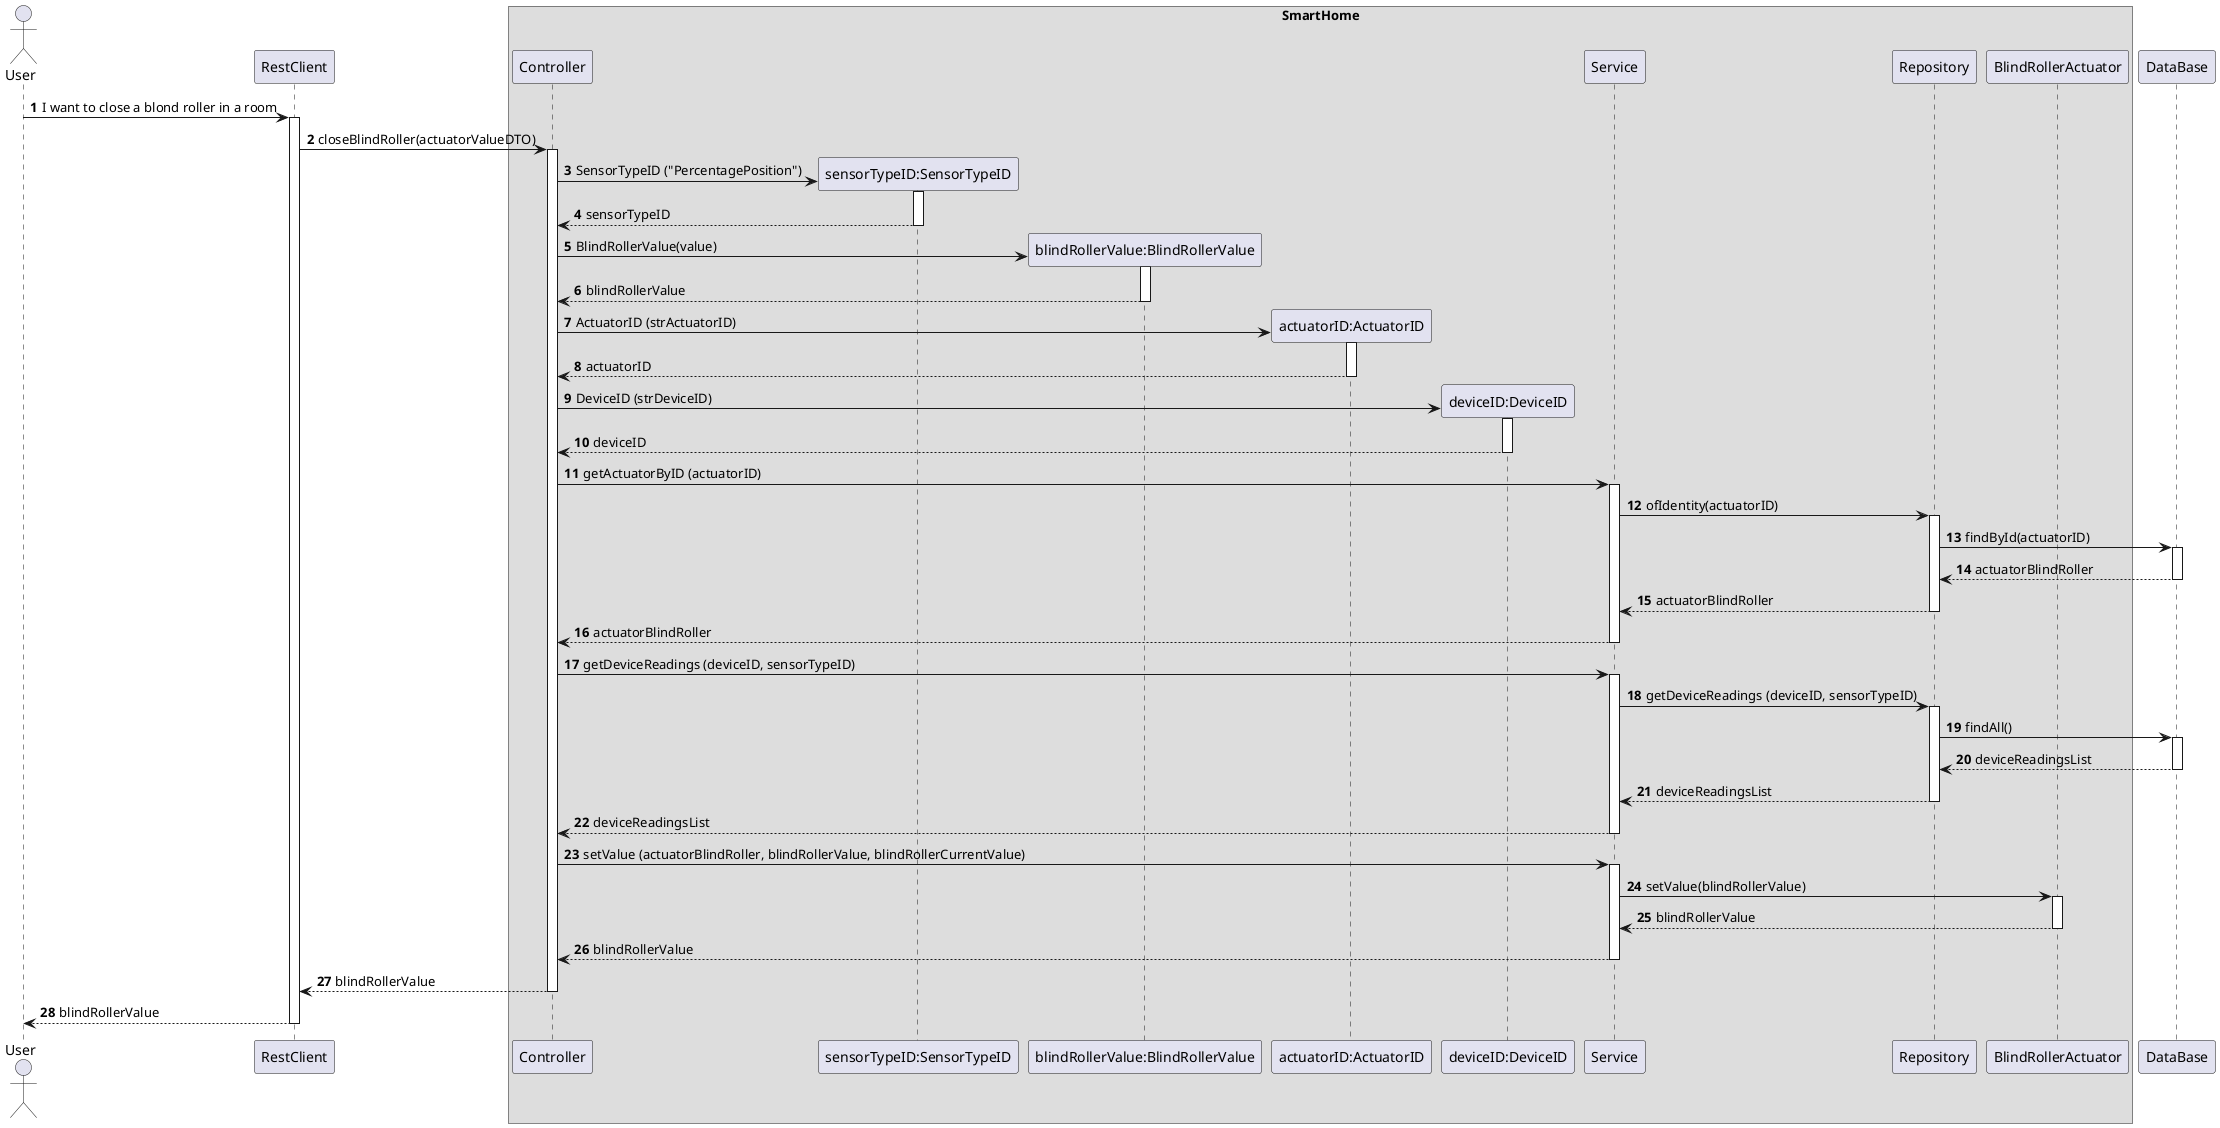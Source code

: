 @startuml
'https://plantuml.com/sequence-diagram
!pragma layout smetana
autonumber

    actor "User" as User
    participant RestClient as "RestClient"
    box SmartHome
    participant "Controller" as Controller
    participant "sensorTypeID:SensorTypeID" as SensorTypeID
    participant "blindRollerValue:BlindRollerValue" as BlindRollerValue
    participant "actuatorID:ActuatorID" as ActuatorID
    participant "deviceID:DeviceID" as DeviceID
    participant Service as Service
    participant Repository as Repository
    participant BlindRollerActuator as BlindRollerActuator

    end box

    participant DataBase as DataBase

User -> RestClient: I want to close a blond roller in a room
activate RestClient

RestClient -> Controller: closeBlindRoller(actuatorValueDTO)
activate Controller

create SensorTypeID
Controller -> SensorTypeID: SensorTypeID ("PercentagePosition")
activate SensorTypeID

SensorTypeID --> Controller: sensorTypeID
deactivate SensorTypeID

create BlindRollerValue
Controller -> BlindRollerValue: BlindRollerValue(value)
activate BlindRollerValue

BlindRollerValue --> Controller: blindRollerValue
deactivate BlindRollerValue

create ActuatorID
Controller -> ActuatorID : ActuatorID (strActuatorID)
activate ActuatorID

ActuatorID --> Controller: actuatorID
deactivate ActuatorID

create DeviceID
Controller -> DeviceID : DeviceID (strDeviceID)
activate DeviceID

DeviceID --> Controller: deviceID
deactivate DeviceID

Controller -> Service: getActuatorByID (actuatorID)
activate Service

Service -> Repository: ofIdentity(actuatorID)
activate Repository

Repository -> DataBase: findById(actuatorID)
activate DataBase

DataBase --> Repository: actuatorBlindRoller
deactivate DataBase

Repository --> Service: actuatorBlindRoller
deactivate Repository

Service --> Controller: actuatorBlindRoller
deactivate Service

Controller -> Service: getDeviceReadings (deviceID, sensorTypeID)
activate Service

Service -> Repository: getDeviceReadings (deviceID, sensorTypeID)
activate Repository

Repository -> DataBase: findAll()
activate DataBase

DataBase --> Repository: deviceReadingsList
deactivate DataBase

Repository --> Service: deviceReadingsList
deactivate Repository

Service --> Controller: deviceReadingsList
deactivate Service

Controller -> Service: setValue (actuatorBlindRoller, blindRollerValue, blindRollerCurrentValue)
activate Service

Service -> BlindRollerActuator: setValue(blindRollerValue)
activate BlindRollerActuator

BlindRollerActuator --> Service: blindRollerValue
deactivate BlindRollerActuator

Service --> Controller: blindRollerValue
deactivate Service

Controller --> RestClient: blindRollerValue
deactivate Controller

RestClient --> User: blindRollerValue
deactivate RestClient

@enduml